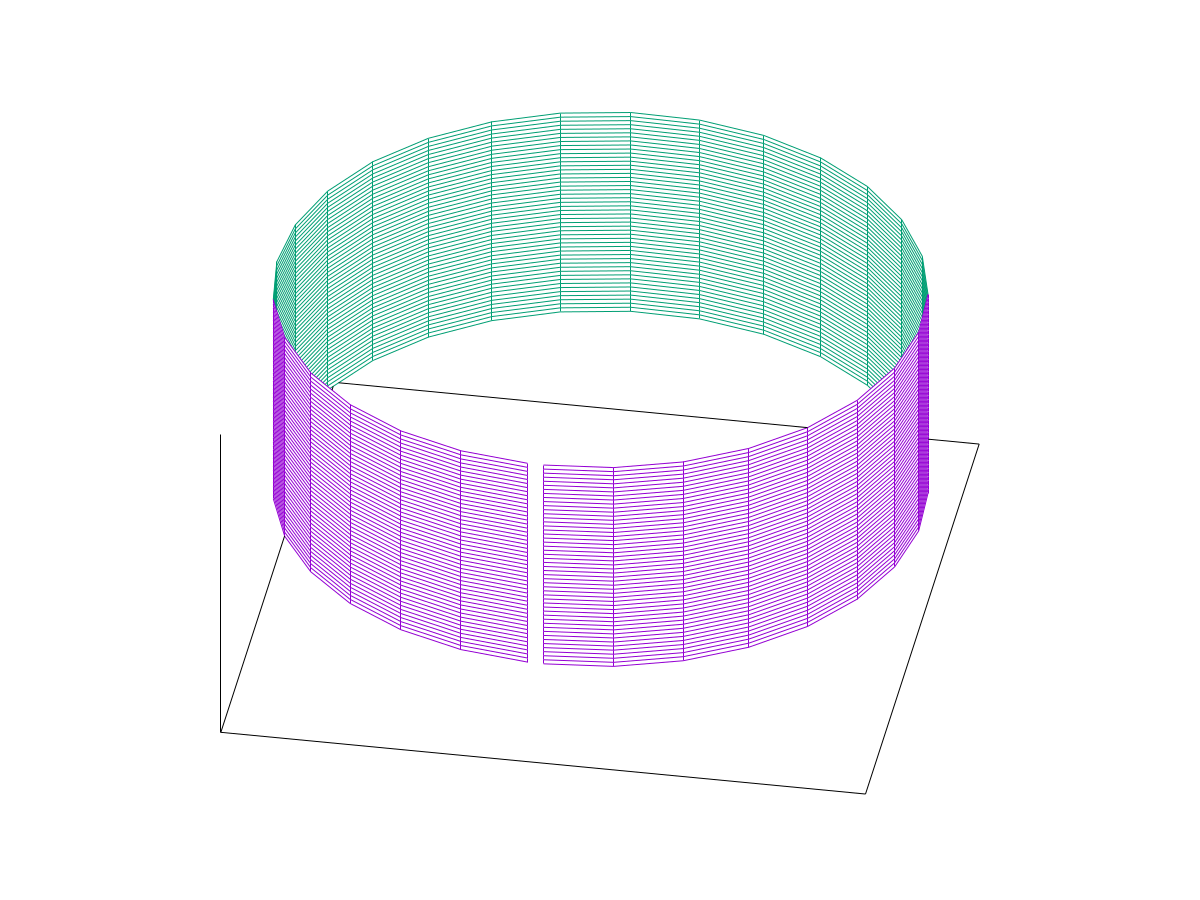 set parametric
#set samples 200,200
set isosamples 30,50
set hidden3d

# quitar etiquetas de los ejes
unset xtics
unset ytics
unset ztics

# quitar comentario sobre la carta
set key off

set view 40,100

splot [0:2*pi-.05][-10:10] cos(u), sin(u), v 
pause -1
